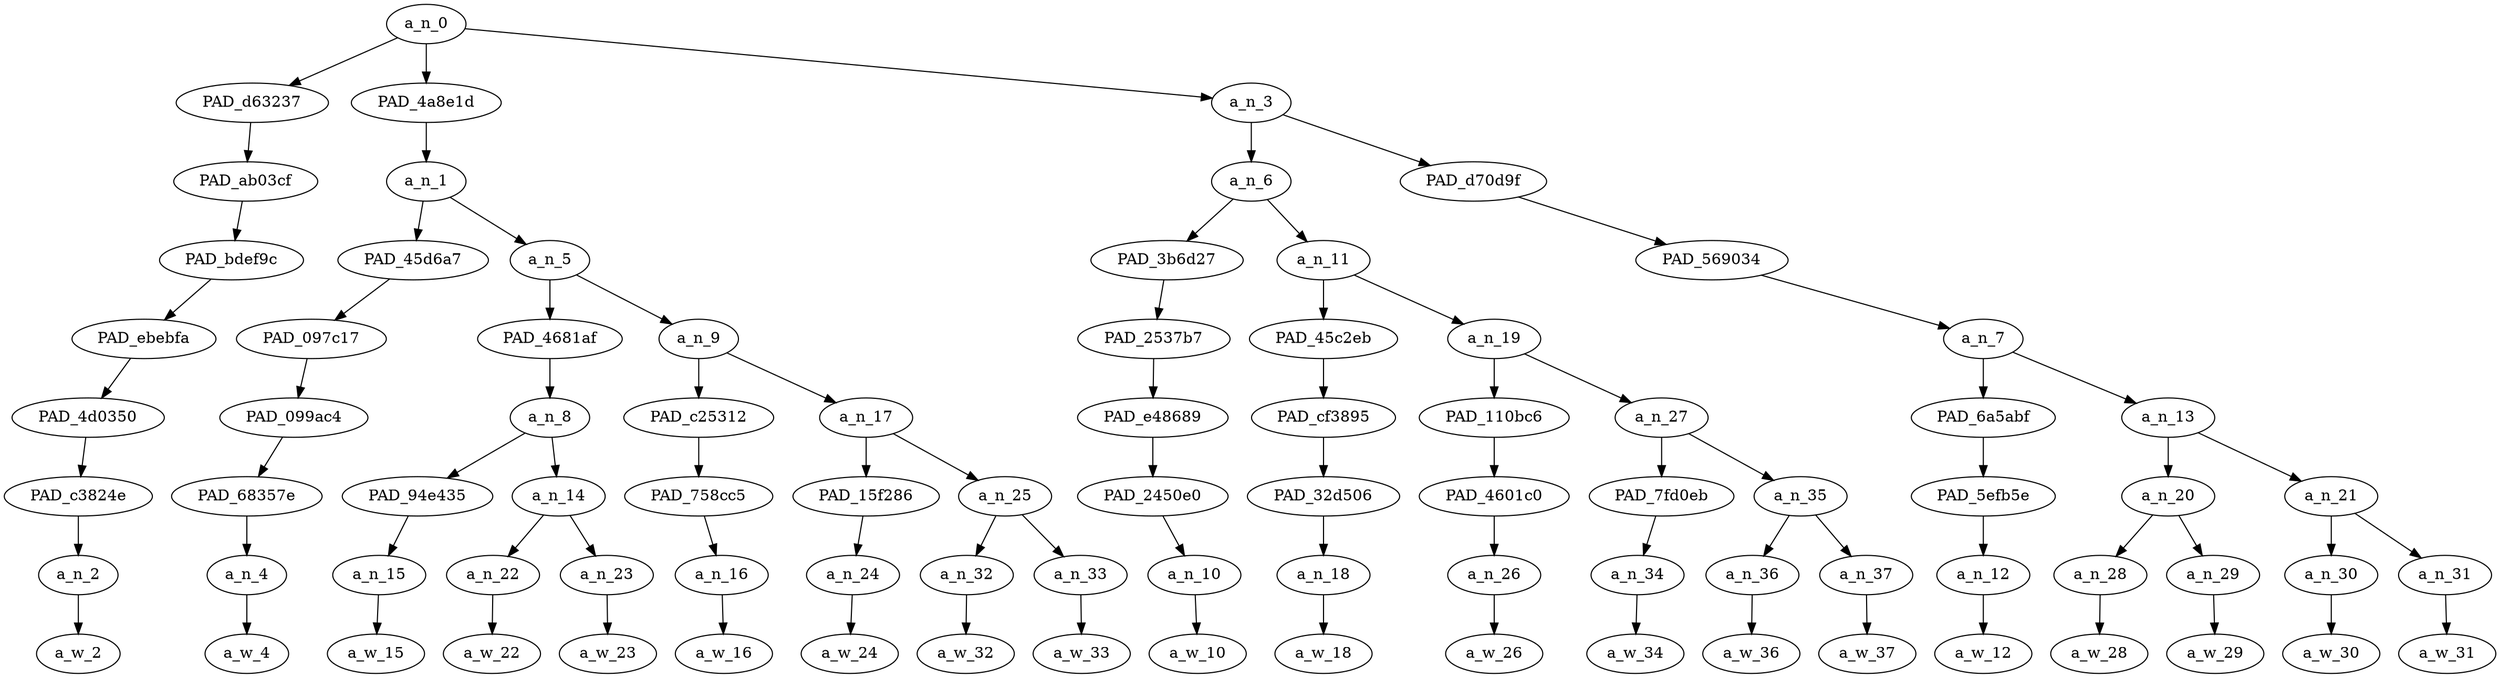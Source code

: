 strict digraph "" {
	a_n_0	[div_dir=1,
		index=0,
		level=8,
		pos="7.630208333333333,8!",
		text_span="[0, 1, 2, 3, 4, 5, 6, 7, 8, 9, 10, 11, 12, 13, 14, 15, 16, 17, 18, 19]",
		value=1.00000001];
	PAD_d63237	[div_dir=-1,
		index=1,
		level=7,
		pos="8.0,7!",
		text_span="[8]",
		value=0.02137499];
	a_n_0 -> PAD_d63237;
	PAD_4a8e1d	[div_dir=1,
		index=0,
		level=7,
		pos="1.78125,7!",
		text_span="[0, 1, 2, 3, 4, 5, 6, 7]",
		value=0.39313887];
	a_n_0 -> PAD_4a8e1d;
	a_n_3	[div_dir=1,
		index=2,
		level=7,
		pos="13.109375,7!",
		text_span="[9, 10, 11, 12, 13, 14, 15, 16, 17, 18, 19]",
		value=0.58494702];
	a_n_0 -> a_n_3;
	PAD_ab03cf	[div_dir=-1,
		index=1,
		level=6,
		pos="8.0,6!",
		text_span="[8]",
		value=0.02137499];
	PAD_d63237 -> PAD_ab03cf;
	PAD_bdef9c	[div_dir=-1,
		index=2,
		level=5,
		pos="8.0,5!",
		text_span="[8]",
		value=0.02137499];
	PAD_ab03cf -> PAD_bdef9c;
	PAD_ebebfa	[div_dir=-1,
		index=3,
		level=4,
		pos="8.0,4!",
		text_span="[8]",
		value=0.02137499];
	PAD_bdef9c -> PAD_ebebfa;
	PAD_4d0350	[div_dir=-1,
		index=4,
		level=3,
		pos="8.0,3!",
		text_span="[8]",
		value=0.02137499];
	PAD_ebebfa -> PAD_4d0350;
	PAD_c3824e	[div_dir=-1,
		index=6,
		level=2,
		pos="8.0,2!",
		text_span="[8]",
		value=0.02137499];
	PAD_4d0350 -> PAD_c3824e;
	a_n_2	[div_dir=-1,
		index=8,
		level=1,
		pos="8.0,1!",
		text_span="[8]",
		value=0.02137499];
	PAD_c3824e -> a_n_2;
	a_w_2	[div_dir=0,
		index=8,
		level=0,
		pos="8,0!",
		text_span="[8]",
		value=and];
	a_n_2 -> a_w_2;
	a_n_1	[div_dir=1,
		index=0,
		level=6,
		pos="1.78125,6!",
		text_span="[0, 1, 2, 3, 4, 5, 6, 7]",
		value=0.39313887];
	PAD_4a8e1d -> a_n_1;
	PAD_45d6a7	[div_dir=1,
		index=0,
		level=5,
		pos="0.0,5!",
		text_span="[0]",
		value=0.04348094];
	a_n_1 -> PAD_45d6a7;
	a_n_5	[div_dir=1,
		index=1,
		level=5,
		pos="3.5625,5!",
		text_span="[1, 2, 3, 4, 5, 6, 7]",
		value=0.34950335];
	a_n_1 -> a_n_5;
	PAD_097c17	[div_dir=1,
		index=0,
		level=4,
		pos="0.0,4!",
		text_span="[0]",
		value=0.04348094];
	PAD_45d6a7 -> PAD_097c17;
	PAD_099ac4	[div_dir=1,
		index=0,
		level=3,
		pos="0.0,3!",
		text_span="[0]",
		value=0.04348094];
	PAD_097c17 -> PAD_099ac4;
	PAD_68357e	[div_dir=1,
		index=0,
		level=2,
		pos="0.0,2!",
		text_span="[0]",
		value=0.04348094];
	PAD_099ac4 -> PAD_68357e;
	a_n_4	[div_dir=1,
		index=0,
		level=1,
		pos="0.0,1!",
		text_span="[0]",
		value=0.04348094];
	PAD_68357e -> a_n_4;
	a_w_4	[div_dir=0,
		index=0,
		level=0,
		pos="0,0!",
		text_span="[0]",
		value=there];
	a_n_4 -> a_w_4;
	PAD_4681af	[div_dir=1,
		index=1,
		level=4,
		pos="2.25,4!",
		text_span="[1, 2, 3]",
		value=0.25298076];
	a_n_5 -> PAD_4681af;
	a_n_9	[div_dir=-1,
		index=2,
		level=4,
		pos="4.875,4!",
		text_span="[4, 5, 6, 7]",
		value=0.09648102];
	a_n_5 -> a_n_9;
	a_n_8	[div_dir=1,
		index=1,
		level=3,
		pos="2.25,3!",
		text_span="[1, 2, 3]",
		value=0.25298076];
	PAD_4681af -> a_n_8;
	PAD_94e435	[div_dir=1,
		index=2,
		level=2,
		pos="3.0,2!",
		text_span="[3]",
		value=0.18591223];
	a_n_8 -> PAD_94e435;
	a_n_14	[div_dir=1,
		index=1,
		level=2,
		pos="1.5,2!",
		text_span="[1, 2]",
		value=0.06698375];
	a_n_8 -> a_n_14;
	a_n_15	[div_dir=1,
		index=3,
		level=1,
		pos="3.0,1!",
		text_span="[3]",
		value=0.18591223];
	PAD_94e435 -> a_n_15;
	a_w_15	[div_dir=0,
		index=3,
		level=0,
		pos="3,0!",
		text_span="[3]",
		value=wypipo];
	a_n_15 -> a_w_15;
	a_n_22	[div_dir=-1,
		index=1,
		level=1,
		pos="1.0,1!",
		text_span="[1]",
		value=0.03261398];
	a_n_14 -> a_n_22;
	a_n_23	[div_dir=1,
		index=2,
		level=1,
		pos="2.0,1!",
		text_span="[2]",
		value=0.03431759];
	a_n_14 -> a_n_23;
	a_w_22	[div_dir=0,
		index=1,
		level=0,
		pos="1,0!",
		text_span="[1]",
		value=too];
	a_n_22 -> a_w_22;
	a_w_23	[div_dir=0,
		index=2,
		level=0,
		pos="2,0!",
		text_span="[2]",
		value=many];
	a_n_23 -> a_w_23;
	PAD_c25312	[div_dir=-1,
		index=2,
		level=3,
		pos="4.0,3!",
		text_span="[4]",
		value=0.03563060];
	a_n_9 -> PAD_c25312;
	a_n_17	[div_dir=-1,
		index=3,
		level=3,
		pos="5.75,3!",
		text_span="[5, 6, 7]",
		value=0.06081027];
	a_n_9 -> a_n_17;
	PAD_758cc5	[div_dir=-1,
		index=3,
		level=2,
		pos="4.0,2!",
		text_span="[4]",
		value=0.03563060];
	PAD_c25312 -> PAD_758cc5;
	a_n_16	[div_dir=-1,
		index=4,
		level=1,
		pos="4.0,1!",
		text_span="[4]",
		value=0.03563060];
	PAD_758cc5 -> a_n_16;
	a_w_16	[div_dir=0,
		index=4,
		level=0,
		pos="4,0!",
		text_span="[4]",
		value=asking];
	a_n_16 -> a_w_16;
	PAD_15f286	[div_dir=1,
		index=4,
		level=2,
		pos="5.0,2!",
		text_span="[5]",
		value=0.02244433];
	a_n_17 -> PAD_15f286;
	a_n_25	[div_dir=-1,
		index=5,
		level=2,
		pos="6.5,2!",
		text_span="[6, 7]",
		value=0.03836285];
	a_n_17 -> a_n_25;
	a_n_24	[div_dir=1,
		index=5,
		level=1,
		pos="5.0,1!",
		text_span="[5]",
		value=0.02244433];
	PAD_15f286 -> a_n_24;
	a_w_24	[div_dir=0,
		index=5,
		level=0,
		pos="5,0!",
		text_span="[5]",
		value=what];
	a_n_24 -> a_w_24;
	a_n_32	[div_dir=-1,
		index=6,
		level=1,
		pos="6.0,1!",
		text_span="[6]",
		value=0.01955112];
	a_n_25 -> a_n_32;
	a_n_33	[div_dir=-1,
		index=7,
		level=1,
		pos="7.0,1!",
		text_span="[7]",
		value=0.01879200];
	a_n_25 -> a_n_33;
	a_w_32	[div_dir=0,
		index=6,
		level=0,
		pos="6,0!",
		text_span="[6]",
		value=this];
	a_n_32 -> a_w_32;
	a_w_33	[div_dir=0,
		index=7,
		level=0,
		pos="7,0!",
		text_span="[7]",
		value=is];
	a_n_33 -> a_w_33;
	a_n_6	[div_dir=1,
		index=2,
		level=6,
		pos="9.96875,6!",
		text_span="[9, 10, 11, 12, 13, 14]",
		value=0.13866379];
	a_n_3 -> a_n_6;
	PAD_d70d9f	[div_dir=1,
		index=3,
		level=6,
		pos="16.25,6!",
		text_span="[15, 16, 17, 18, 19]",
		value=0.44565076];
	a_n_3 -> PAD_d70d9f;
	PAD_3b6d27	[div_dir=-1,
		index=3,
		level=5,
		pos="9.0,5!",
		text_span="[9]",
		value=0.02033177];
	a_n_6 -> PAD_3b6d27;
	a_n_11	[div_dir=1,
		index=4,
		level=5,
		pos="10.9375,5!",
		text_span="[10, 11, 12, 13, 14]",
		value=0.11832826];
	a_n_6 -> a_n_11;
	PAD_2537b7	[div_dir=-1,
		index=4,
		level=4,
		pos="9.0,4!",
		text_span="[9]",
		value=0.02033177];
	PAD_3b6d27 -> PAD_2537b7;
	PAD_e48689	[div_dir=-1,
		index=5,
		level=3,
		pos="9.0,3!",
		text_span="[9]",
		value=0.02033177];
	PAD_2537b7 -> PAD_e48689;
	PAD_2450e0	[div_dir=-1,
		index=7,
		level=2,
		pos="9.0,2!",
		text_span="[9]",
		value=0.02033177];
	PAD_e48689 -> PAD_2450e0;
	a_n_10	[div_dir=-1,
		index=9,
		level=1,
		pos="9.0,1!",
		text_span="[9]",
		value=0.02033177];
	PAD_2450e0 -> a_n_10;
	a_w_10	[div_dir=0,
		index=9,
		level=0,
		pos="9,0!",
		text_span="[9]",
		value=if];
	a_n_10 -> a_w_10;
	PAD_45c2eb	[div_dir=1,
		index=5,
		level=4,
		pos="10.0,4!",
		text_span="[10]",
		value=0.02288420];
	a_n_11 -> PAD_45c2eb;
	a_n_19	[div_dir=-1,
		index=6,
		level=4,
		pos="11.875,4!",
		text_span="[11, 12, 13, 14]",
		value=0.09543749];
	a_n_11 -> a_n_19;
	PAD_cf3895	[div_dir=1,
		index=6,
		level=3,
		pos="10.0,3!",
		text_span="[10]",
		value=0.02288420];
	PAD_45c2eb -> PAD_cf3895;
	PAD_32d506	[div_dir=1,
		index=8,
		level=2,
		pos="10.0,2!",
		text_span="[10]",
		value=0.02288420];
	PAD_cf3895 -> PAD_32d506;
	a_n_18	[div_dir=1,
		index=10,
		level=1,
		pos="10.0,1!",
		text_span="[10]",
		value=0.02288420];
	PAD_32d506 -> a_n_18;
	a_w_18	[div_dir=0,
		index=10,
		level=0,
		pos="10,0!",
		text_span="[10]",
		value=they];
	a_n_18 -> a_w_18;
	PAD_110bc6	[div_dir=1,
		index=7,
		level=3,
		pos="11.0,3!",
		text_span="[11]",
		value=0.02041374];
	a_n_19 -> PAD_110bc6;
	a_n_27	[div_dir=-1,
		index=8,
		level=3,
		pos="12.75,3!",
		text_span="[12, 13, 14]",
		value=0.07502086];
	a_n_19 -> a_n_27;
	PAD_4601c0	[div_dir=1,
		index=9,
		level=2,
		pos="11.0,2!",
		text_span="[11]",
		value=0.02041374];
	PAD_110bc6 -> PAD_4601c0;
	a_n_26	[div_dir=1,
		index=11,
		level=1,
		pos="11.0,1!",
		text_span="[11]",
		value=0.02041374];
	PAD_4601c0 -> a_n_26;
	a_w_26	[div_dir=0,
		index=11,
		level=0,
		pos="11,0!",
		text_span="[11]",
		value=can];
	a_n_26 -> a_w_26;
	PAD_7fd0eb	[div_dir=1,
		index=10,
		level=2,
		pos="12.0,2!",
		text_span="[12]",
		value=0.02507328];
	a_n_27 -> PAD_7fd0eb;
	a_n_35	[div_dir=-1,
		index=11,
		level=2,
		pos="13.5,2!",
		text_span="[13, 14]",
		value=0.04993934];
	a_n_27 -> a_n_35;
	a_n_34	[div_dir=1,
		index=12,
		level=1,
		pos="12.0,1!",
		text_span="[12]",
		value=0.02507328];
	PAD_7fd0eb -> a_n_34;
	a_w_34	[div_dir=0,
		index=12,
		level=0,
		pos="12,0!",
		text_span="[12]",
		value=get];
	a_n_34 -> a_w_34;
	a_n_36	[div_dir=-1,
		index=13,
		level=1,
		pos="13.0,1!",
		text_span="[13]",
		value=0.02314780];
	a_n_35 -> a_n_36;
	a_n_37	[div_dir=-1,
		index=14,
		level=1,
		pos="14.0,1!",
		text_span="[14]",
		value=0.02672982];
	a_n_35 -> a_n_37;
	a_w_36	[div_dir=0,
		index=13,
		level=0,
		pos="13,0!",
		text_span="[13]",
		value=in];
	a_n_36 -> a_w_36;
	a_w_37	[div_dir=0,
		index=14,
		level=0,
		pos="14,0!",
		text_span="[14]",
		value=this1];
	a_n_37 -> a_w_37;
	PAD_569034	[div_dir=1,
		index=5,
		level=5,
		pos="16.25,5!",
		text_span="[15, 16, 17, 18, 19]",
		value=0.44565076];
	PAD_d70d9f -> PAD_569034;
	a_n_7	[div_dir=1,
		index=7,
		level=4,
		pos="16.25,4!",
		text_span="[15, 16, 17, 18, 19]",
		value=0.44565076];
	PAD_569034 -> a_n_7;
	PAD_6a5abf	[div_dir=-1,
		index=9,
		level=3,
		pos="15.0,3!",
		text_span="[15]",
		value=0.02731658];
	a_n_7 -> PAD_6a5abf;
	a_n_13	[div_dir=1,
		index=10,
		level=3,
		pos="17.5,3!",
		text_span="[16, 17, 18, 19]",
		value=0.41748185];
	a_n_7 -> a_n_13;
	PAD_5efb5e	[div_dir=-1,
		index=12,
		level=2,
		pos="15.0,2!",
		text_span="[15]",
		value=0.02731658];
	PAD_6a5abf -> PAD_5efb5e;
	a_n_12	[div_dir=-1,
		index=15,
		level=1,
		pos="15.0,1!",
		text_span="[15]",
		value=0.02731658];
	PAD_5efb5e -> a_n_12;
	a_w_12	[div_dir=0,
		index=15,
		level=0,
		pos="15,0!",
		text_span="[15]",
		value=is1];
	a_n_12 -> a_w_12;
	a_n_20	[div_dir=1,
		index=13,
		level=2,
		pos="16.5,2!",
		text_span="[16, 17]",
		value=0.34103952];
	a_n_13 -> a_n_20;
	a_n_21	[div_dir=-1,
		index=14,
		level=2,
		pos="18.5,2!",
		text_span="[18, 19]",
		value=0.07545978];
	a_n_13 -> a_n_21;
	a_n_28	[div_dir=-1,
		index=16,
		level=1,
		pos="16.0,1!",
		text_span="[16]",
		value=0.04143309];
	a_n_20 -> a_n_28;
	a_n_29	[div_dir=1,
		index=17,
		level=1,
		pos="17.0,1!",
		text_span="[17]",
		value=0.29835294];
	a_n_20 -> a_n_29;
	a_w_28	[div_dir=0,
		index=16,
		level=0,
		pos="16,0!",
		text_span="[16]",
		value=a];
	a_n_28 -> a_w_28;
	a_w_29	[div_dir=0,
		index=17,
		level=0,
		pos="17,0!",
		text_span="[17]",
		value=niggers];
	a_n_29 -> a_w_29;
	a_n_30	[div_dir=1,
		index=18,
		level=1,
		pos="18.0,1!",
		text_span="[18]",
		value=0.03666067];
	a_n_21 -> a_n_30;
	a_n_31	[div_dir=-1,
		index=19,
		level=1,
		pos="19.0,1!",
		text_span="[19]",
		value=0.03871491];
	a_n_21 -> a_n_31;
	a_w_30	[div_dir=0,
		index=18,
		level=0,
		pos="18,0!",
		text_span="[18]",
		value=only];
	a_n_30 -> a_w_30;
	a_w_31	[div_dir=0,
		index=19,
		level=0,
		pos="19,0!",
		text_span="[19]",
		value=event];
	a_n_31 -> a_w_31;
}
